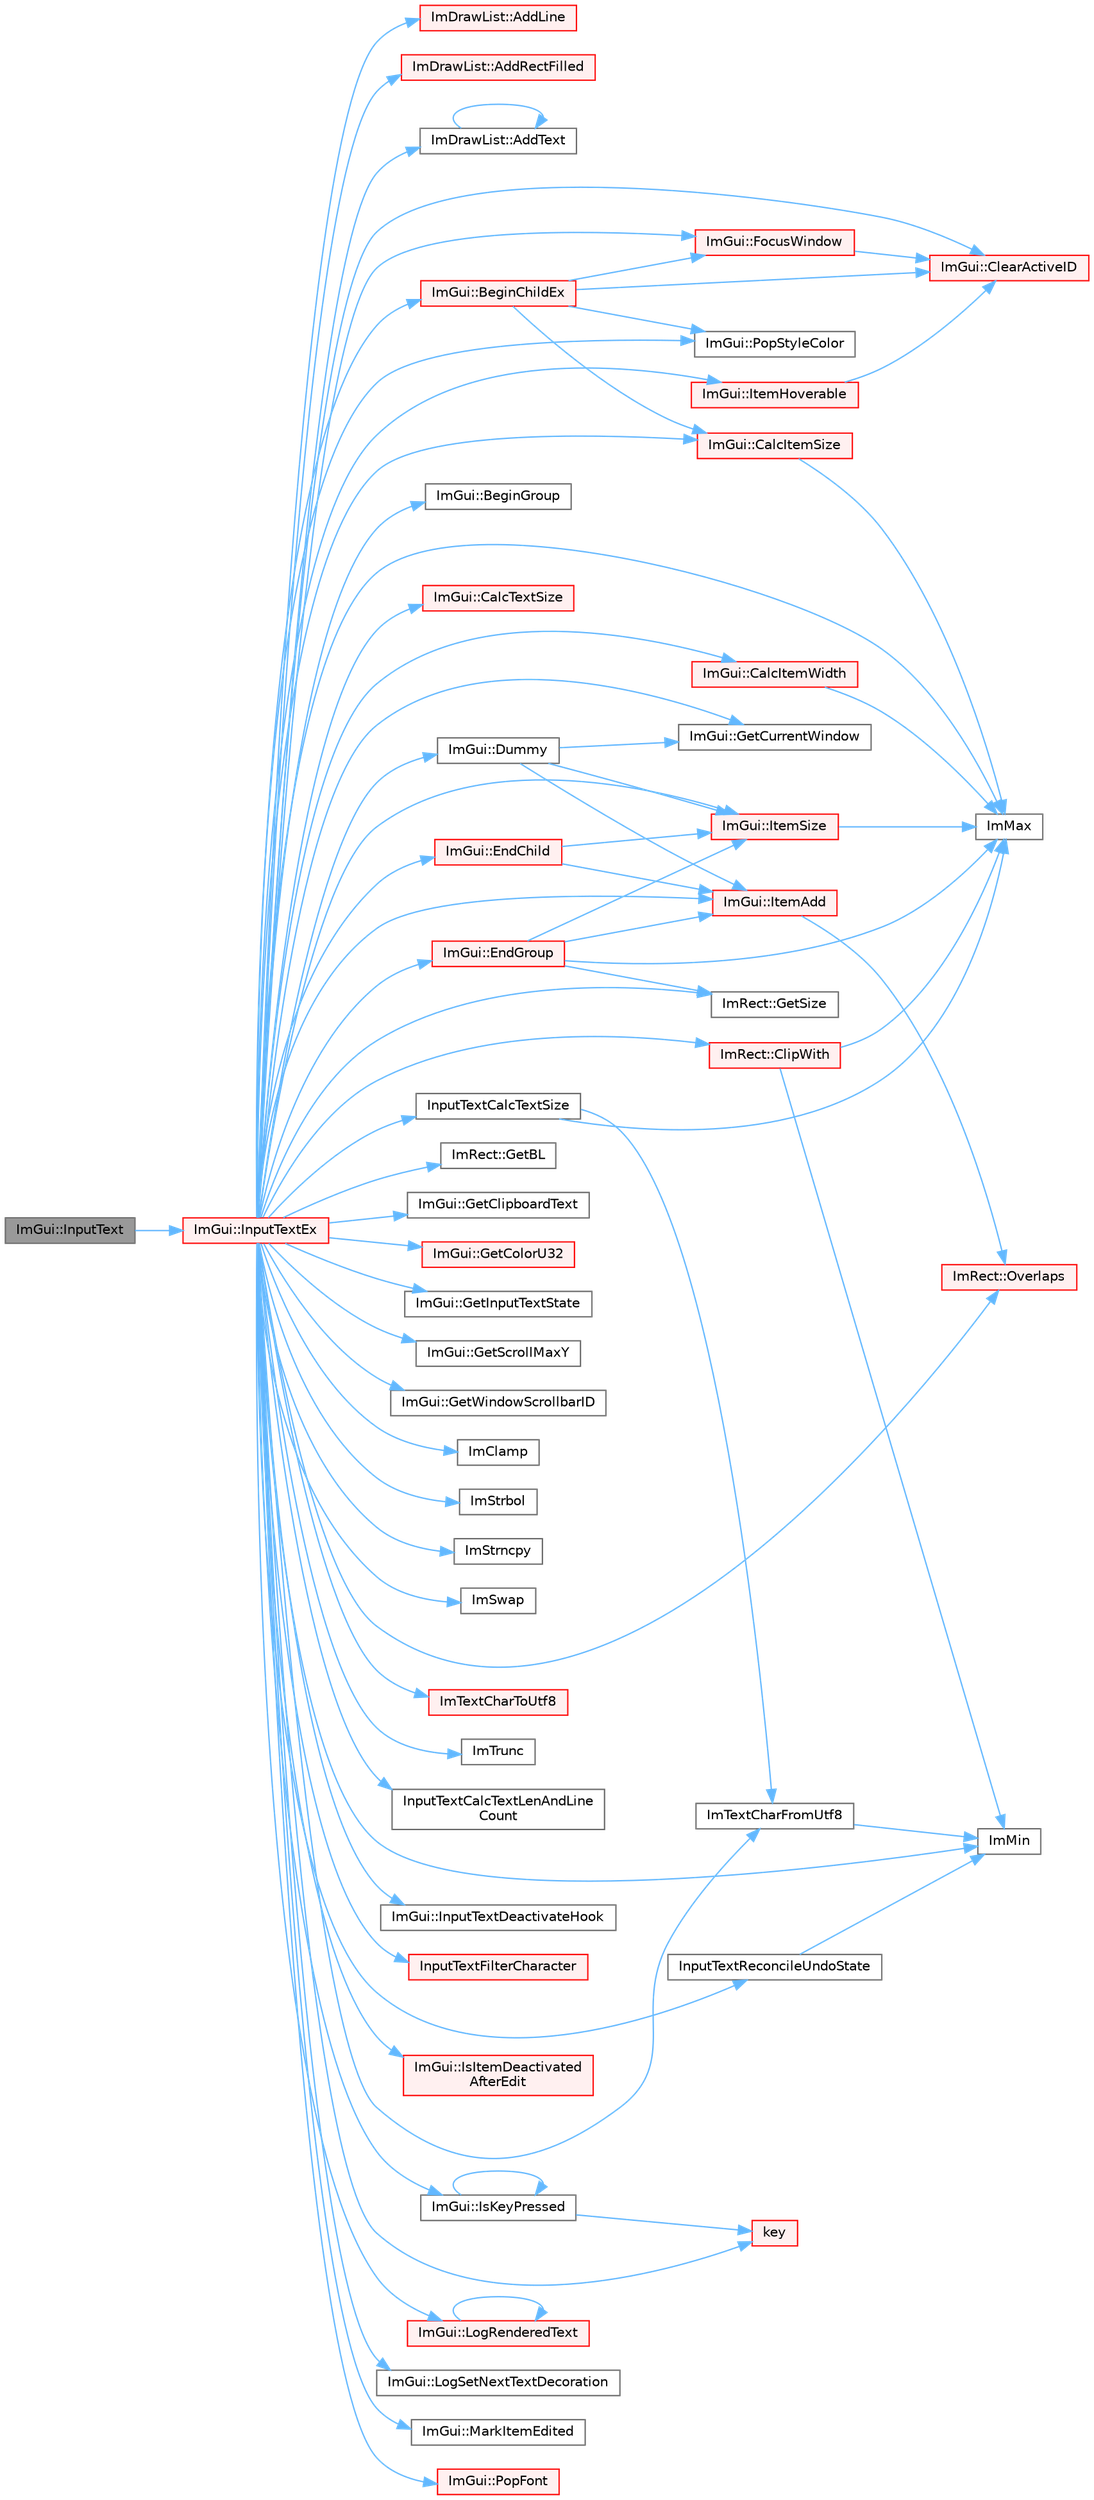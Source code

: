 digraph "ImGui::InputText"
{
 // LATEX_PDF_SIZE
  bgcolor="transparent";
  edge [fontname=Helvetica,fontsize=10,labelfontname=Helvetica,labelfontsize=10];
  node [fontname=Helvetica,fontsize=10,shape=box,height=0.2,width=0.4];
  rankdir="LR";
  Node1 [id="Node000001",label="ImGui::InputText",height=0.2,width=0.4,color="gray40", fillcolor="grey60", style="filled", fontcolor="black",tooltip=" "];
  Node1 -> Node2 [id="edge1_Node000001_Node000002",color="steelblue1",style="solid",tooltip=" "];
  Node2 [id="Node000002",label="ImGui::InputTextEx",height=0.2,width=0.4,color="red", fillcolor="#FFF0F0", style="filled",URL="$namespace_im_gui.html#af89af17ecc11653f25fea1e50e195de6",tooltip=" "];
  Node2 -> Node3 [id="edge2_Node000002_Node000003",color="steelblue1",style="solid",tooltip=" "];
  Node3 [id="Node000003",label="ImDrawList::AddLine",height=0.2,width=0.4,color="red", fillcolor="#FFF0F0", style="filled",URL="$struct_im_draw_list.html#aa21e5a1c6e00239581f97d344fc0db61",tooltip=" "];
  Node2 -> Node11 [id="edge3_Node000002_Node000011",color="steelblue1",style="solid",tooltip=" "];
  Node11 [id="Node000011",label="ImDrawList::AddRectFilled",height=0.2,width=0.4,color="red", fillcolor="#FFF0F0", style="filled",URL="$struct_im_draw_list.html#a6b16ab764160b0251d2e7b3bd08c1ffc",tooltip=" "];
  Node2 -> Node23 [id="edge4_Node000002_Node000023",color="steelblue1",style="solid",tooltip=" "];
  Node23 [id="Node000023",label="ImDrawList::AddText",height=0.2,width=0.4,color="grey40", fillcolor="white", style="filled",URL="$struct_im_draw_list.html#ac5221bd86b3429f6d5b6e6ffe454942d",tooltip=" "];
  Node23 -> Node23 [id="edge5_Node000023_Node000023",color="steelblue1",style="solid",tooltip=" "];
  Node2 -> Node24 [id="edge6_Node000002_Node000024",color="steelblue1",style="solid",tooltip=" "];
  Node24 [id="Node000024",label="ImGui::BeginChildEx",height=0.2,width=0.4,color="red", fillcolor="#FFF0F0", style="filled",URL="$namespace_im_gui.html#ac36ecce0443f0b45a48484d85f653ae2",tooltip=" "];
  Node24 -> Node517 [id="edge7_Node000024_Node000517",color="steelblue1",style="solid",tooltip=" "];
  Node517 [id="Node000517",label="ImGui::CalcItemSize",height=0.2,width=0.4,color="red", fillcolor="#FFF0F0", style="filled",URL="$namespace_im_gui.html#acaef0497f7982dd98bf215e50129cd9b",tooltip=" "];
  Node517 -> Node7 [id="edge8_Node000517_Node000007",color="steelblue1",style="solid",tooltip=" "];
  Node7 [id="Node000007",label="ImMax",height=0.2,width=0.4,color="grey40", fillcolor="white", style="filled",URL="$imgui__internal_8h.html#a7667efd95147d0422f140917c71a9226",tooltip=" "];
  Node24 -> Node56 [id="edge9_Node000024_Node000056",color="steelblue1",style="solid",tooltip=" "];
  Node56 [id="Node000056",label="ImGui::ClearActiveID",height=0.2,width=0.4,color="red", fillcolor="#FFF0F0", style="filled",URL="$namespace_im_gui.html#a17ff60ad1e2669130ac38a04d16eb354",tooltip=" "];
  Node24 -> Node51 [id="edge10_Node000024_Node000051",color="steelblue1",style="solid",tooltip=" "];
  Node51 [id="Node000051",label="ImGui::FocusWindow",height=0.2,width=0.4,color="red", fillcolor="#FFF0F0", style="filled",URL="$namespace_im_gui.html#a27aa6f2f3aa11778c6d023b1b223f262",tooltip=" "];
  Node51 -> Node56 [id="edge11_Node000051_Node000056",color="steelblue1",style="solid",tooltip=" "];
  Node24 -> Node230 [id="edge12_Node000024_Node000230",color="steelblue1",style="solid",tooltip=" "];
  Node230 [id="Node000230",label="ImGui::PopStyleColor",height=0.2,width=0.4,color="grey40", fillcolor="white", style="filled",URL="$namespace_im_gui.html#a9795f730b4043a98b6254738d86efcdc",tooltip=" "];
  Node2 -> Node522 [id="edge13_Node000002_Node000522",color="steelblue1",style="solid",tooltip=" "];
  Node522 [id="Node000522",label="ImGui::BeginGroup",height=0.2,width=0.4,color="grey40", fillcolor="white", style="filled",URL="$namespace_im_gui.html#a42407e196b7ed2a8755bff28aae9805f",tooltip=" "];
  Node2 -> Node517 [id="edge14_Node000002_Node000517",color="steelblue1",style="solid",tooltip=" "];
  Node2 -> Node258 [id="edge15_Node000002_Node000258",color="steelblue1",style="solid",tooltip=" "];
  Node258 [id="Node000258",label="ImGui::CalcItemWidth",height=0.2,width=0.4,color="red", fillcolor="#FFF0F0", style="filled",URL="$namespace_im_gui.html#ab3b3ba92ebd8bca4a552dd93321a1994",tooltip=" "];
  Node258 -> Node7 [id="edge16_Node000258_Node000007",color="steelblue1",style="solid",tooltip=" "];
  Node2 -> Node142 [id="edge17_Node000002_Node000142",color="steelblue1",style="solid",tooltip=" "];
  Node142 [id="Node000142",label="ImGui::CalcTextSize",height=0.2,width=0.4,color="red", fillcolor="#FFF0F0", style="filled",URL="$namespace_im_gui.html#a848b9db6cc4a186751c0ecebcaadc33b",tooltip=" "];
  Node2 -> Node56 [id="edge18_Node000002_Node000056",color="steelblue1",style="solid",tooltip=" "];
  Node2 -> Node97 [id="edge19_Node000002_Node000097",color="steelblue1",style="solid",tooltip=" "];
  Node97 [id="Node000097",label="ImRect::ClipWith",height=0.2,width=0.4,color="red", fillcolor="#FFF0F0", style="filled",URL="$struct_im_rect.html#ac02d5cf6ce0358aea9ed9df43d368f3f",tooltip=" "];
  Node97 -> Node7 [id="edge20_Node000097_Node000007",color="steelblue1",style="solid",tooltip=" "];
  Node97 -> Node16 [id="edge21_Node000097_Node000016",color="steelblue1",style="solid",tooltip=" "];
  Node16 [id="Node000016",label="ImMin",height=0.2,width=0.4,color="grey40", fillcolor="white", style="filled",URL="$imgui__internal_8h.html#a7f9d7828066a9d61b5630adcdf4655d3",tooltip=" "];
  Node2 -> Node523 [id="edge22_Node000002_Node000523",color="steelblue1",style="solid",tooltip=" "];
  Node523 [id="Node000523",label="ImGui::Dummy",height=0.2,width=0.4,color="grey40", fillcolor="white", style="filled",URL="$namespace_im_gui.html#a8b0fb07113251301ff897b8578a53f34",tooltip=" "];
  Node523 -> Node106 [id="edge23_Node000523_Node000106",color="steelblue1",style="solid",tooltip=" "];
  Node106 [id="Node000106",label="ImGui::GetCurrentWindow",height=0.2,width=0.4,color="grey40", fillcolor="white", style="filled",URL="$namespace_im_gui.html#ac452417b5004ca16a814a72cff153526",tooltip=" "];
  Node523 -> Node129 [id="edge24_Node000523_Node000129",color="steelblue1",style="solid",tooltip=" "];
  Node129 [id="Node000129",label="ImGui::ItemAdd",height=0.2,width=0.4,color="red", fillcolor="#FFF0F0", style="filled",URL="$namespace_im_gui.html#a0c2ccafc8d403c02a6590ac21157b9ac",tooltip=" "];
  Node129 -> Node153 [id="edge25_Node000129_Node000153",color="steelblue1",style="solid",tooltip=" "];
  Node153 [id="Node000153",label="ImRect::Overlaps",height=0.2,width=0.4,color="red", fillcolor="#FFF0F0", style="filled",URL="$struct_im_rect.html#a0af3bade3781e5e7c6afdf71ccfb0d43",tooltip=" "];
  Node523 -> Node173 [id="edge26_Node000523_Node000173",color="steelblue1",style="solid",tooltip=" "];
  Node173 [id="Node000173",label="ImGui::ItemSize",height=0.2,width=0.4,color="red", fillcolor="#FFF0F0", style="filled",URL="$namespace_im_gui.html#a4b5818a652d943ea54e0cec9fb3943d7",tooltip=" "];
  Node173 -> Node7 [id="edge27_Node000173_Node000007",color="steelblue1",style="solid",tooltip=" "];
  Node2 -> Node299 [id="edge28_Node000002_Node000299",color="steelblue1",style="solid",tooltip=" "];
  Node299 [id="Node000299",label="ImGui::EndChild",height=0.2,width=0.4,color="red", fillcolor="#FFF0F0", style="filled",URL="$namespace_im_gui.html#af8de559a88c1442d6df8c1b04c86e997",tooltip=" "];
  Node299 -> Node129 [id="edge29_Node000299_Node000129",color="steelblue1",style="solid",tooltip=" "];
  Node299 -> Node173 [id="edge30_Node000299_Node000173",color="steelblue1",style="solid",tooltip=" "];
  Node2 -> Node171 [id="edge31_Node000002_Node000171",color="steelblue1",style="solid",tooltip=" "];
  Node171 [id="Node000171",label="ImGui::EndGroup",height=0.2,width=0.4,color="red", fillcolor="#FFF0F0", style="filled",URL="$namespace_im_gui.html#a05fc97fc64f28a55486087f503d9a622",tooltip=" "];
  Node171 -> Node172 [id="edge32_Node000171_Node000172",color="steelblue1",style="solid",tooltip=" "];
  Node172 [id="Node000172",label="ImRect::GetSize",height=0.2,width=0.4,color="grey40", fillcolor="white", style="filled",URL="$struct_im_rect.html#ae459d9c50003058cfb34519a571aaf33",tooltip=" "];
  Node171 -> Node7 [id="edge33_Node000171_Node000007",color="steelblue1",style="solid",tooltip=" "];
  Node171 -> Node129 [id="edge34_Node000171_Node000129",color="steelblue1",style="solid",tooltip=" "];
  Node171 -> Node173 [id="edge35_Node000171_Node000173",color="steelblue1",style="solid",tooltip=" "];
  Node2 -> Node51 [id="edge36_Node000002_Node000051",color="steelblue1",style="solid",tooltip=" "];
  Node2 -> Node250 [id="edge37_Node000002_Node000250",color="steelblue1",style="solid",tooltip=" "];
  Node250 [id="Node000250",label="ImRect::GetBL",height=0.2,width=0.4,color="grey40", fillcolor="white", style="filled",URL="$struct_im_rect.html#a59d9751bc7be6745dddf5b83b9155669",tooltip=" "];
  Node2 -> Node524 [id="edge38_Node000002_Node000524",color="steelblue1",style="solid",tooltip=" "];
  Node524 [id="Node000524",label="ImGui::GetClipboardText",height=0.2,width=0.4,color="grey40", fillcolor="white", style="filled",URL="$namespace_im_gui.html#a11837daee819fd90e17d80ab1eef1f99",tooltip=" "];
  Node2 -> Node107 [id="edge39_Node000002_Node000107",color="steelblue1",style="solid",tooltip=" "];
  Node107 [id="Node000107",label="ImGui::GetColorU32",height=0.2,width=0.4,color="red", fillcolor="#FFF0F0", style="filled",URL="$namespace_im_gui.html#a0de2d9bd347d9866511eb8d014e62556",tooltip=" "];
  Node2 -> Node106 [id="edge40_Node000002_Node000106",color="steelblue1",style="solid",tooltip=" "];
  Node2 -> Node525 [id="edge41_Node000002_Node000525",color="steelblue1",style="solid",tooltip=" "];
  Node525 [id="Node000525",label="ImGui::GetInputTextState",height=0.2,width=0.4,color="grey40", fillcolor="white", style="filled",URL="$namespace_im_gui.html#a93881467b5800a52508dda7ce32cf875",tooltip=" "];
  Node2 -> Node526 [id="edge42_Node000002_Node000526",color="steelblue1",style="solid",tooltip=" "];
  Node526 [id="Node000526",label="ImGui::GetScrollMaxY",height=0.2,width=0.4,color="grey40", fillcolor="white", style="filled",URL="$namespace_im_gui.html#ab34c0d5c63908a7ff50923151730f76a",tooltip=" "];
  Node2 -> Node172 [id="edge43_Node000002_Node000172",color="steelblue1",style="solid",tooltip=" "];
  Node2 -> Node488 [id="edge44_Node000002_Node000488",color="steelblue1",style="solid",tooltip=" "];
  Node488 [id="Node000488",label="ImGui::GetWindowScrollbarID",height=0.2,width=0.4,color="grey40", fillcolor="white", style="filled",URL="$namespace_im_gui.html#a426c9b60bf8cd3d887ba50366a2612df",tooltip=" "];
  Node2 -> Node21 [id="edge45_Node000002_Node000021",color="steelblue1",style="solid",tooltip=" "];
  Node21 [id="Node000021",label="ImClamp",height=0.2,width=0.4,color="grey40", fillcolor="white", style="filled",URL="$imgui__internal_8h.html#a6e61ede308bfd68c7434e17905a29fc8",tooltip=" "];
  Node2 -> Node7 [id="edge46_Node000002_Node000007",color="steelblue1",style="solid",tooltip=" "];
  Node2 -> Node16 [id="edge47_Node000002_Node000016",color="steelblue1",style="solid",tooltip=" "];
  Node2 -> Node527 [id="edge48_Node000002_Node000527",color="steelblue1",style="solid",tooltip=" "];
  Node527 [id="Node000527",label="ImStrbol",height=0.2,width=0.4,color="grey40", fillcolor="white", style="filled",URL="$imgui_8cpp.html#a09b8c0848abf2476ae7e1a2a18651e0a",tooltip=" "];
  Node2 -> Node370 [id="edge49_Node000002_Node000370",color="steelblue1",style="solid",tooltip=" "];
  Node370 [id="Node000370",label="ImStrncpy",height=0.2,width=0.4,color="grey40", fillcolor="white", style="filled",URL="$imgui_8cpp.html#aebf0117d9d0fb0f2731a94d64173b41a",tooltip=" "];
  Node2 -> Node508 [id="edge50_Node000002_Node000508",color="steelblue1",style="solid",tooltip=" "];
  Node508 [id="Node000508",label="ImSwap",height=0.2,width=0.4,color="grey40", fillcolor="white", style="filled",URL="$imgui__internal_8h.html#a026ee5118396c67803e2c0e072cbf9eb",tooltip=" "];
  Node2 -> Node148 [id="edge51_Node000002_Node000148",color="steelblue1",style="solid",tooltip=" "];
  Node148 [id="Node000148",label="ImTextCharFromUtf8",height=0.2,width=0.4,color="grey40", fillcolor="white", style="filled",URL="$imgui_8cpp.html#abee86973b9888938f748a7850c2c0ff3",tooltip=" "];
  Node148 -> Node16 [id="edge52_Node000148_Node000016",color="steelblue1",style="solid",tooltip=" "];
  Node2 -> Node528 [id="edge53_Node000002_Node000528",color="steelblue1",style="solid",tooltip=" "];
  Node528 [id="Node000528",label="ImTextCharToUtf8",height=0.2,width=0.4,color="red", fillcolor="#FFF0F0", style="filled",URL="$imgui_8cpp.html#a95ebc047720485ca52f00e593e70aa0e",tooltip=" "];
  Node2 -> Node116 [id="edge54_Node000002_Node000116",color="steelblue1",style="solid",tooltip=" "];
  Node116 [id="Node000116",label="ImTrunc",height=0.2,width=0.4,color="grey40", fillcolor="white", style="filled",URL="$imgui__internal_8h.html#a34870cae27ccd450c17ec3d3910b2da4",tooltip=" "];
  Node2 -> Node530 [id="edge55_Node000002_Node000530",color="steelblue1",style="solid",tooltip=" "];
  Node530 [id="Node000530",label="InputTextCalcTextLenAndLine\lCount",height=0.2,width=0.4,color="grey40", fillcolor="white", style="filled",URL="$imgui__widgets_8cpp.html#a6b80fbdb51d7eba0d61d2ce186ef79cb",tooltip=" "];
  Node2 -> Node531 [id="edge56_Node000002_Node000531",color="steelblue1",style="solid",tooltip=" "];
  Node531 [id="Node000531",label="InputTextCalcTextSize",height=0.2,width=0.4,color="grey40", fillcolor="white", style="filled",URL="$imgui__widgets_8cpp.html#aaf5aa0f65b4ed782ca22b061f6b0d386",tooltip=" "];
  Node531 -> Node7 [id="edge57_Node000531_Node000007",color="steelblue1",style="solid",tooltip=" "];
  Node531 -> Node148 [id="edge58_Node000531_Node000148",color="steelblue1",style="solid",tooltip=" "];
  Node2 -> Node58 [id="edge59_Node000002_Node000058",color="steelblue1",style="solid",tooltip=" "];
  Node58 [id="Node000058",label="ImGui::InputTextDeactivateHook",height=0.2,width=0.4,color="grey40", fillcolor="white", style="filled",URL="$namespace_im_gui.html#aad9419cf6e296c668807e3af4bfd62bb",tooltip=" "];
  Node2 -> Node532 [id="edge60_Node000002_Node000532",color="steelblue1",style="solid",tooltip=" "];
  Node532 [id="Node000532",label="InputTextFilterCharacter",height=0.2,width=0.4,color="red", fillcolor="#FFF0F0", style="filled",URL="$imgui__widgets_8cpp.html#aaa6ceffb1be4ce6d6c32d4f56ac957e1",tooltip=" "];
  Node2 -> Node533 [id="edge61_Node000002_Node000533",color="steelblue1",style="solid",tooltip=" "];
  Node533 [id="Node000533",label="InputTextReconcileUndoState",height=0.2,width=0.4,color="grey40", fillcolor="white", style="filled",URL="$imgui__widgets_8cpp.html#a148c9d85b070d75d37b59a3e7f87cd6d",tooltip=" "];
  Node533 -> Node16 [id="edge62_Node000533_Node000016",color="steelblue1",style="solid",tooltip=" "];
  Node2 -> Node534 [id="edge63_Node000002_Node000534",color="steelblue1",style="solid",tooltip=" "];
  Node534 [id="Node000534",label="ImGui::IsItemDeactivated\lAfterEdit",height=0.2,width=0.4,color="red", fillcolor="#FFF0F0", style="filled",URL="$namespace_im_gui.html#a8bb4c0fc2b9d0e90249310bb4e822485",tooltip=" "];
  Node2 -> Node151 [id="edge64_Node000002_Node000151",color="steelblue1",style="solid",tooltip=" "];
  Node151 [id="Node000151",label="ImGui::IsKeyPressed",height=0.2,width=0.4,color="grey40", fillcolor="white", style="filled",URL="$namespace_im_gui.html#a477c2ef31c9641b158d78879780bd108",tooltip=" "];
  Node151 -> Node151 [id="edge65_Node000151_Node000151",color="steelblue1",style="solid",tooltip=" "];
  Node151 -> Node85 [id="edge66_Node000151_Node000085",color="steelblue1",style="solid",tooltip=" "];
  Node85 [id="Node000085",label="key",height=0.2,width=0.4,color="red", fillcolor="#FFF0F0", style="filled",URL="$gears_8c.html#accd6b5b92b78666e36543412d4ac14cd",tooltip=" "];
  Node2 -> Node129 [id="edge67_Node000002_Node000129",color="steelblue1",style="solid",tooltip=" "];
  Node2 -> Node74 [id="edge68_Node000002_Node000074",color="steelblue1",style="solid",tooltip=" "];
  Node74 [id="Node000074",label="ImGui::ItemHoverable",height=0.2,width=0.4,color="red", fillcolor="#FFF0F0", style="filled",URL="$namespace_im_gui.html#a1d7304e335dbe35c4d97b67854111ed2",tooltip=" "];
  Node74 -> Node56 [id="edge69_Node000074_Node000056",color="steelblue1",style="solid",tooltip=" "];
  Node2 -> Node173 [id="edge70_Node000002_Node000173",color="steelblue1",style="solid",tooltip=" "];
  Node2 -> Node85 [id="edge71_Node000002_Node000085",color="steelblue1",style="solid",tooltip=" "];
  Node2 -> Node271 [id="edge72_Node000002_Node000271",color="steelblue1",style="solid",tooltip=" "];
  Node271 [id="Node000271",label="ImGui::LogRenderedText",height=0.2,width=0.4,color="red", fillcolor="#FFF0F0", style="filled",URL="$namespace_im_gui.html#a7a0d62e33f2236ec2f789e24ca0fb56f",tooltip=" "];
  Node271 -> Node271 [id="edge73_Node000271_Node000271",color="steelblue1",style="solid",tooltip=" "];
  Node2 -> Node260 [id="edge74_Node000002_Node000260",color="steelblue1",style="solid",tooltip=" "];
  Node260 [id="Node000260",label="ImGui::LogSetNextTextDecoration",height=0.2,width=0.4,color="grey40", fillcolor="white", style="filled",URL="$namespace_im_gui.html#a66bc1e61bff5f2170bcd2d7d071eaa22",tooltip=" "];
  Node2 -> Node282 [id="edge75_Node000002_Node000282",color="steelblue1",style="solid",tooltip=" "];
  Node282 [id="Node000282",label="ImGui::MarkItemEdited",height=0.2,width=0.4,color="grey40", fillcolor="white", style="filled",URL="$namespace_im_gui.html#a83036681a36fbee2d35b5b57a1ef72e6",tooltip=" "];
  Node2 -> Node153 [id="edge76_Node000002_Node000153",color="steelblue1",style="solid",tooltip=" "];
  Node2 -> Node353 [id="edge77_Node000002_Node000353",color="steelblue1",style="solid",tooltip=" "];
  Node353 [id="Node000353",label="ImGui::PopFont",height=0.2,width=0.4,color="red", fillcolor="#FFF0F0", style="filled",URL="$namespace_im_gui.html#af66649bc37022bf3cf2496c73af9a499",tooltip=" "];
  Node2 -> Node230 [id="edge78_Node000002_Node000230",color="steelblue1",style="solid",tooltip=" "];
}
